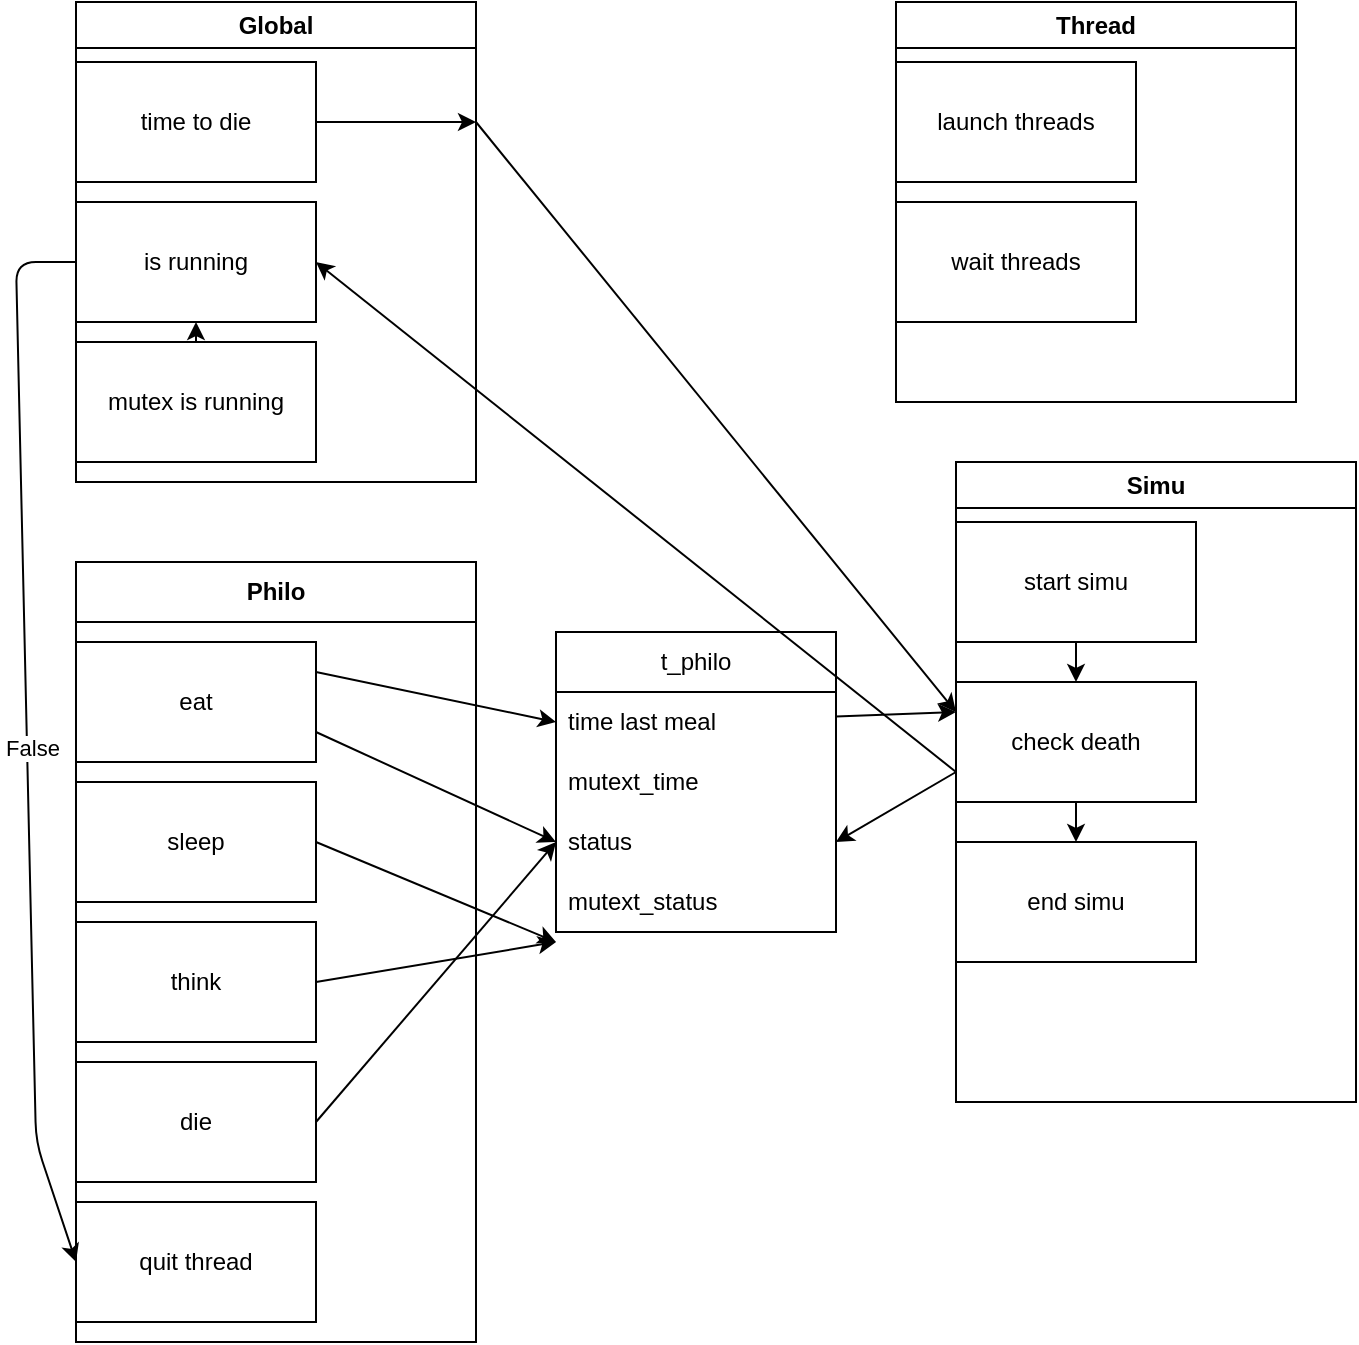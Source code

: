 <mxfile>
    <diagram id="dcNz_AJ9vEyS2vWBa9g0" name="Page-1">
        <mxGraphModel dx="2007" dy="1107" grid="1" gridSize="10" guides="1" tooltips="1" connect="1" arrows="1" fold="1" page="1" pageScale="1" pageWidth="850" pageHeight="1100" math="0" shadow="0">
            <root>
                <mxCell id="0"/>
                <mxCell id="1" parent="0"/>
                <mxCell id="54" style="edgeStyle=none;html=1;exitX=1;exitY=0.25;exitDx=0;exitDy=0;entryX=0;entryY=0.25;entryDx=0;entryDy=0;" edge="1" parent="1" source="3" target="24">
                    <mxGeometry relative="1" as="geometry"/>
                </mxCell>
                <mxCell id="3" value="Global" style="swimlane;whiteSpace=wrap;html=1;" parent="1" vertex="1">
                    <mxGeometry x="40" y="40" width="200" height="240" as="geometry"/>
                </mxCell>
                <mxCell id="30" style="edgeStyle=none;html=1;entryX=1;entryY=0.25;entryDx=0;entryDy=0;" edge="1" parent="3" source="29" target="3">
                    <mxGeometry relative="1" as="geometry">
                        <mxPoint x="200" y="60" as="targetPoint"/>
                    </mxGeometry>
                </mxCell>
                <mxCell id="29" value="time to die" style="rounded=0;whiteSpace=wrap;html=1;" vertex="1" parent="3">
                    <mxGeometry y="30" width="120" height="60" as="geometry"/>
                </mxCell>
                <mxCell id="57" value="is running" style="rounded=0;whiteSpace=wrap;html=1;" vertex="1" parent="3">
                    <mxGeometry y="100" width="120" height="60" as="geometry"/>
                </mxCell>
                <mxCell id="63" style="edgeStyle=none;html=1;exitX=0.5;exitY=0;exitDx=0;exitDy=0;entryX=0.5;entryY=1;entryDx=0;entryDy=0;" edge="1" parent="3" source="62" target="57">
                    <mxGeometry relative="1" as="geometry"/>
                </mxCell>
                <mxCell id="62" value="mutex is running" style="rounded=0;whiteSpace=wrap;html=1;" vertex="1" parent="3">
                    <mxGeometry y="170" width="120" height="60" as="geometry"/>
                </mxCell>
                <mxCell id="4" value="Simu" style="swimlane;whiteSpace=wrap;html=1;" parent="1" vertex="1">
                    <mxGeometry x="480" y="270" width="200" height="320" as="geometry"/>
                </mxCell>
                <mxCell id="22" value="start simu" style="rounded=0;whiteSpace=wrap;html=1;" parent="4" vertex="1">
                    <mxGeometry y="30" width="120" height="60" as="geometry"/>
                </mxCell>
                <mxCell id="24" value="check death" style="rounded=0;whiteSpace=wrap;html=1;" parent="4" vertex="1">
                    <mxGeometry y="110" width="120" height="60" as="geometry"/>
                </mxCell>
                <mxCell id="25" value="" style="edgeStyle=none;html=1;" parent="4" source="22" target="24" edge="1">
                    <mxGeometry relative="1" as="geometry"/>
                </mxCell>
                <mxCell id="26" value="end simu" style="rounded=0;whiteSpace=wrap;html=1;" parent="4" vertex="1">
                    <mxGeometry y="190" width="120" height="60" as="geometry"/>
                </mxCell>
                <mxCell id="27" value="" style="edgeStyle=none;html=1;" parent="4" source="24" target="26" edge="1">
                    <mxGeometry relative="1" as="geometry"/>
                </mxCell>
                <mxCell id="5" value="Thread" style="swimlane;whiteSpace=wrap;html=1;" parent="1" vertex="1">
                    <mxGeometry x="450" y="40" width="200" height="200" as="geometry"/>
                </mxCell>
                <mxCell id="31" value="launch threads" style="rounded=0;whiteSpace=wrap;html=1;" vertex="1" parent="5">
                    <mxGeometry y="30" width="120" height="60" as="geometry"/>
                </mxCell>
                <mxCell id="32" value="wait threads" style="rounded=0;whiteSpace=wrap;html=1;" vertex="1" parent="5">
                    <mxGeometry y="100" width="120" height="60" as="geometry"/>
                </mxCell>
                <mxCell id="11" value="Philo" style="swimlane;whiteSpace=wrap;html=1;startSize=30;" parent="1" vertex="1">
                    <mxGeometry x="40" y="320" width="200" height="390" as="geometry"/>
                </mxCell>
                <mxCell id="12" value="eat" style="rounded=0;whiteSpace=wrap;html=1;" parent="11" vertex="1">
                    <mxGeometry y="40" width="120" height="60" as="geometry"/>
                </mxCell>
                <mxCell id="48" style="edgeStyle=none;html=1;exitX=1;exitY=0.5;exitDx=0;exitDy=0;" edge="1" parent="11" source="13">
                    <mxGeometry relative="1" as="geometry">
                        <mxPoint x="240" y="190" as="targetPoint"/>
                    </mxGeometry>
                </mxCell>
                <mxCell id="13" value="sleep" style="rounded=0;whiteSpace=wrap;html=1;" parent="11" vertex="1">
                    <mxGeometry y="110" width="120" height="60" as="geometry"/>
                </mxCell>
                <mxCell id="49" style="edgeStyle=none;html=1;exitX=1;exitY=0.5;exitDx=0;exitDy=0;" edge="1" parent="11" source="15">
                    <mxGeometry relative="1" as="geometry">
                        <mxPoint x="240" y="190" as="targetPoint"/>
                    </mxGeometry>
                </mxCell>
                <mxCell id="15" value="think" style="rounded=0;whiteSpace=wrap;html=1;" parent="11" vertex="1">
                    <mxGeometry y="180" width="120" height="60" as="geometry"/>
                </mxCell>
                <mxCell id="16" value="die" style="rounded=0;whiteSpace=wrap;html=1;" parent="11" vertex="1">
                    <mxGeometry y="250" width="120" height="60" as="geometry"/>
                </mxCell>
                <mxCell id="55" value="quit thread" style="whiteSpace=wrap;html=1;rounded=0;" vertex="1" parent="11">
                    <mxGeometry y="320" width="120" height="60" as="geometry"/>
                </mxCell>
                <mxCell id="41" value="t_philo" style="swimlane;fontStyle=0;childLayout=stackLayout;horizontal=1;startSize=30;horizontalStack=0;resizeParent=1;resizeParentMax=0;resizeLast=0;collapsible=1;marginBottom=0;whiteSpace=wrap;html=1;" vertex="1" parent="1">
                    <mxGeometry x="280" y="355" width="140" height="150" as="geometry"/>
                </mxCell>
                <mxCell id="42" value="time last meal" style="text;strokeColor=none;fillColor=none;align=left;verticalAlign=middle;spacingLeft=4;spacingRight=4;overflow=hidden;points=[[0,0.5],[1,0.5]];portConstraint=eastwest;rotatable=0;whiteSpace=wrap;html=1;" vertex="1" parent="41">
                    <mxGeometry y="30" width="140" height="30" as="geometry"/>
                </mxCell>
                <mxCell id="43" value="mutext_time" style="text;strokeColor=none;fillColor=none;align=left;verticalAlign=middle;spacingLeft=4;spacingRight=4;overflow=hidden;points=[[0,0.5],[1,0.5]];portConstraint=eastwest;rotatable=0;whiteSpace=wrap;html=1;" vertex="1" parent="41">
                    <mxGeometry y="60" width="140" height="30" as="geometry"/>
                </mxCell>
                <mxCell id="44" value="status" style="text;strokeColor=none;fillColor=none;align=left;verticalAlign=middle;spacingLeft=4;spacingRight=4;overflow=hidden;points=[[0,0.5],[1,0.5]];portConstraint=eastwest;rotatable=0;whiteSpace=wrap;html=1;" vertex="1" parent="41">
                    <mxGeometry y="90" width="140" height="30" as="geometry"/>
                </mxCell>
                <mxCell id="45" value="mutext_status" style="text;strokeColor=none;fillColor=none;align=left;verticalAlign=middle;spacingLeft=4;spacingRight=4;overflow=hidden;points=[[0,0.5],[1,0.5]];portConstraint=eastwest;rotatable=0;whiteSpace=wrap;html=1;" vertex="1" parent="41">
                    <mxGeometry y="120" width="140" height="30" as="geometry"/>
                </mxCell>
                <mxCell id="46" style="edgeStyle=none;html=1;entryX=0;entryY=0.5;entryDx=0;entryDy=0;exitX=1;exitY=0.25;exitDx=0;exitDy=0;" edge="1" parent="1" source="12" target="42">
                    <mxGeometry relative="1" as="geometry"/>
                </mxCell>
                <mxCell id="47" style="edgeStyle=none;html=1;exitX=1;exitY=0.75;exitDx=0;exitDy=0;entryX=0;entryY=0.5;entryDx=0;entryDy=0;" edge="1" parent="1" source="12" target="44">
                    <mxGeometry relative="1" as="geometry"/>
                </mxCell>
                <mxCell id="50" style="edgeStyle=none;html=1;exitX=1;exitY=0.5;exitDx=0;exitDy=0;entryX=0;entryY=0.5;entryDx=0;entryDy=0;" edge="1" parent="1" source="16" target="44">
                    <mxGeometry relative="1" as="geometry"/>
                </mxCell>
                <mxCell id="51" style="edgeStyle=none;html=1;entryX=0;entryY=0.25;entryDx=0;entryDy=0;" edge="1" parent="1" source="42" target="24">
                    <mxGeometry relative="1" as="geometry"/>
                </mxCell>
                <mxCell id="52" style="edgeStyle=none;html=1;exitX=0;exitY=0.75;exitDx=0;exitDy=0;entryX=1;entryY=0.5;entryDx=0;entryDy=0;" edge="1" parent="1" source="24" target="44">
                    <mxGeometry relative="1" as="geometry"/>
                </mxCell>
                <mxCell id="58" style="edgeStyle=none;html=1;exitX=0;exitY=0.75;exitDx=0;exitDy=0;entryX=1;entryY=0.5;entryDx=0;entryDy=0;" edge="1" parent="1" source="24" target="57">
                    <mxGeometry relative="1" as="geometry"/>
                </mxCell>
                <mxCell id="60" style="edgeStyle=none;html=1;exitX=0;exitY=0.5;exitDx=0;exitDy=0;entryX=0;entryY=0.5;entryDx=0;entryDy=0;" edge="1" parent="1" source="57" target="55">
                    <mxGeometry relative="1" as="geometry">
                        <Array as="points">
                            <mxPoint x="10" y="170"/>
                            <mxPoint x="20" y="610"/>
                        </Array>
                    </mxGeometry>
                </mxCell>
                <mxCell id="61" value="False" style="edgeLabel;html=1;align=center;verticalAlign=middle;resizable=0;points=[];" vertex="1" connectable="0" parent="60">
                    <mxGeometry x="0.024" y="2" relative="1" as="geometry">
                        <mxPoint as="offset"/>
                    </mxGeometry>
                </mxCell>
            </root>
        </mxGraphModel>
    </diagram>
</mxfile>